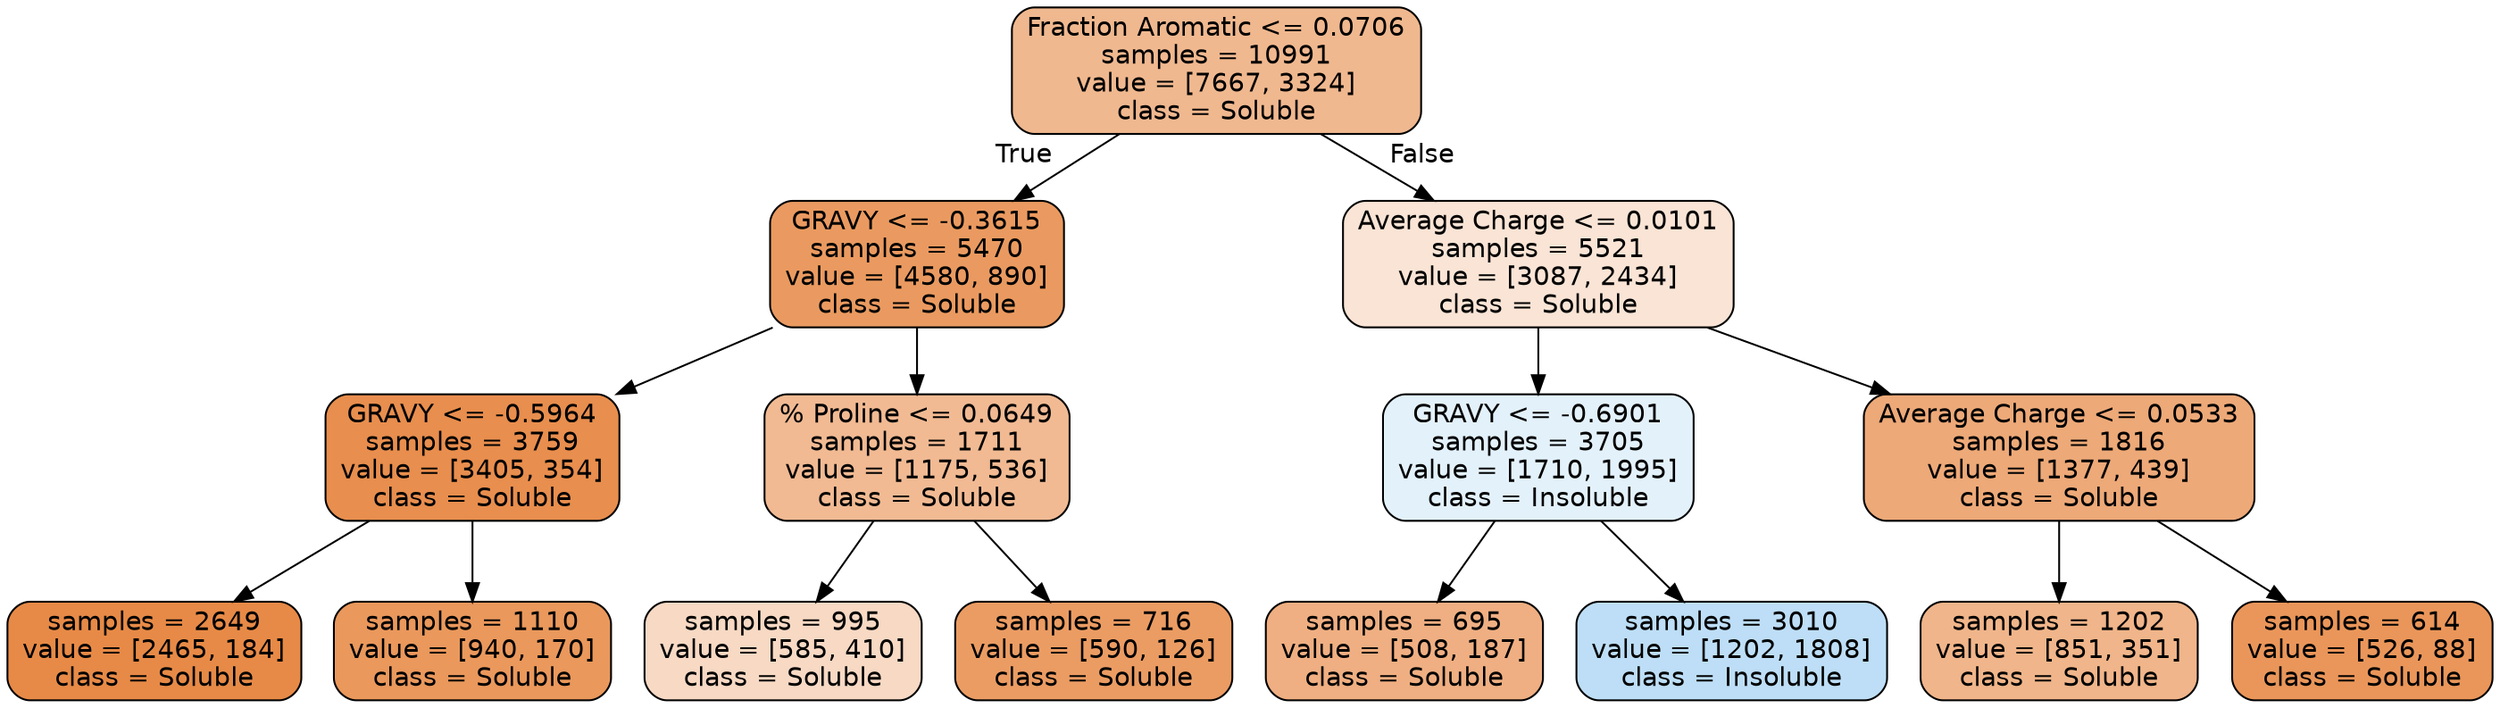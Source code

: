 digraph Tree {
node [shape=box, style="filled, rounded", color="black", fontname=helvetica] ;
graph [ranksep=equally, splines=polyline] ;
edge [fontname=helvetica] ;
0 [label="Fraction Aromatic <= 0.0706\nsamples = 10991\nvalue = [7667, 3324]\nclass = Soluble", fillcolor="#e5813990"] ;
1 [label="GRAVY <= -0.3615\nsamples = 5470\nvalue = [4580, 890]\nclass = Soluble", fillcolor="#e58139cd"] ;
0 -> 1 [labeldistance=2.5, labelangle=45, headlabel="True"] ;
2 [label="GRAVY <= -0.5964\nsamples = 3759\nvalue = [3405, 354]\nclass = Soluble", fillcolor="#e58139e4"] ;
1 -> 2 ;
3 [label="samples = 2649\nvalue = [2465, 184]\nclass = Soluble", fillcolor="#e58139ec"] ;
2 -> 3 ;
4 [label="samples = 1110\nvalue = [940, 170]\nclass = Soluble", fillcolor="#e58139d1"] ;
2 -> 4 ;
5 [label="% Proline <= 0.0649\nsamples = 1711\nvalue = [1175, 536]\nclass = Soluble", fillcolor="#e581398b"] ;
1 -> 5 ;
6 [label="samples = 995\nvalue = [585, 410]\nclass = Soluble", fillcolor="#e581394c"] ;
5 -> 6 ;
7 [label="samples = 716\nvalue = [590, 126]\nclass = Soluble", fillcolor="#e58139c9"] ;
5 -> 7 ;
8 [label="Average Charge <= 0.0101\nsamples = 5521\nvalue = [3087, 2434]\nclass = Soluble", fillcolor="#e5813936"] ;
0 -> 8 [labeldistance=2.5, labelangle=-45, headlabel="False"] ;
9 [label="GRAVY <= -0.6901\nsamples = 3705\nvalue = [1710, 1995]\nclass = Insoluble", fillcolor="#399de524"] ;
8 -> 9 ;
10 [label="samples = 695\nvalue = [508, 187]\nclass = Soluble", fillcolor="#e58139a1"] ;
9 -> 10 ;
11 [label="samples = 3010\nvalue = [1202, 1808]\nclass = Insoluble", fillcolor="#399de555"] ;
9 -> 11 ;
12 [label="Average Charge <= 0.0533\nsamples = 1816\nvalue = [1377, 439]\nclass = Soluble", fillcolor="#e58139ae"] ;
8 -> 12 ;
13 [label="samples = 1202\nvalue = [851, 351]\nclass = Soluble", fillcolor="#e5813996"] ;
12 -> 13 ;
14 [label="samples = 614\nvalue = [526, 88]\nclass = Soluble", fillcolor="#e58139d4"] ;
12 -> 14 ;
{rank=same ; 0} ;
{rank=same ; 1; 8} ;
{rank=same ; 2; 5; 9; 12} ;
{rank=same ; 3; 4; 6; 7; 10; 11; 13; 14} ;
}